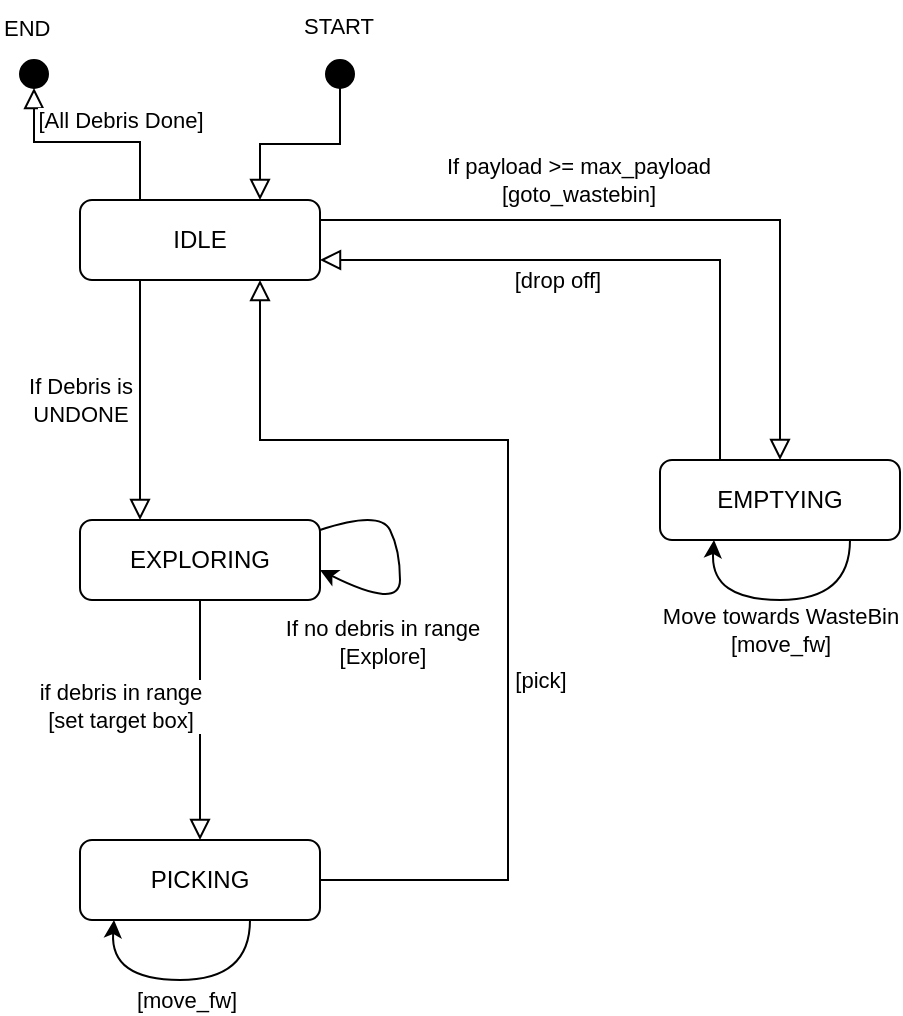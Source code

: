 <mxfile version="22.1.2" type="device">
  <diagram id="C5RBs43oDa-KdzZeNtuy" name="Page-1">
    <mxGraphModel dx="1465" dy="779" grid="1" gridSize="10" guides="1" tooltips="1" connect="1" arrows="1" fold="1" page="1" pageScale="1" pageWidth="827" pageHeight="1169" math="0" shadow="0">
      <root>
        <mxCell id="WIyWlLk6GJQsqaUBKTNV-0" />
        <mxCell id="WIyWlLk6GJQsqaUBKTNV-1" parent="WIyWlLk6GJQsqaUBKTNV-0" />
        <mxCell id="WIyWlLk6GJQsqaUBKTNV-2" value="" style="rounded=0;html=1;jettySize=auto;orthogonalLoop=1;fontSize=11;endArrow=block;endFill=0;endSize=8;strokeWidth=1;shadow=0;labelBackgroundColor=none;edgeStyle=orthogonalEdgeStyle;entryX=0.25;entryY=0;entryDx=0;entryDy=0;exitX=0.25;exitY=1;exitDx=0;exitDy=0;" parent="WIyWlLk6GJQsqaUBKTNV-1" source="WIyWlLk6GJQsqaUBKTNV-3" target="U9-B9P4qysD5KpSoakOl-0" edge="1">
          <mxGeometry relative="1" as="geometry">
            <mxPoint x="380" y="210" as="targetPoint" />
          </mxGeometry>
        </mxCell>
        <mxCell id="U9-B9P4qysD5KpSoakOl-22" value="If Debris is&lt;br&gt;UNDONE" style="edgeLabel;html=1;align=center;verticalAlign=middle;resizable=0;points=[];" parent="WIyWlLk6GJQsqaUBKTNV-2" vertex="1" connectable="0">
          <mxGeometry x="-0.232" y="-2" relative="1" as="geometry">
            <mxPoint x="-28" y="14" as="offset" />
          </mxGeometry>
        </mxCell>
        <mxCell id="WIyWlLk6GJQsqaUBKTNV-3" value="IDLE" style="rounded=1;whiteSpace=wrap;html=1;fontSize=12;glass=0;strokeWidth=1;shadow=0;" parent="WIyWlLk6GJQsqaUBKTNV-1" vertex="1">
          <mxGeometry x="320" y="130" width="120" height="40" as="geometry" />
        </mxCell>
        <mxCell id="WIyWlLk6GJQsqaUBKTNV-7" value="EMPTYING" style="rounded=1;whiteSpace=wrap;html=1;fontSize=12;glass=0;strokeWidth=1;shadow=0;" parent="WIyWlLk6GJQsqaUBKTNV-1" vertex="1">
          <mxGeometry x="610" y="260" width="120" height="40" as="geometry" />
        </mxCell>
        <mxCell id="WIyWlLk6GJQsqaUBKTNV-12" value="PICKING" style="rounded=1;whiteSpace=wrap;html=1;fontSize=12;glass=0;strokeWidth=1;shadow=0;" parent="WIyWlLk6GJQsqaUBKTNV-1" vertex="1">
          <mxGeometry x="320" y="450" width="120" height="40" as="geometry" />
        </mxCell>
        <mxCell id="wmYsLaeAZLfZt8CQI-y1-0" value="" style="ellipse;whiteSpace=wrap;html=1;aspect=fixed;fillColor=#000000;" parent="WIyWlLk6GJQsqaUBKTNV-1" vertex="1">
          <mxGeometry x="443" y="60" width="14" height="14" as="geometry" />
        </mxCell>
        <mxCell id="U9-B9P4qysD5KpSoakOl-0" value="EXPLORING" style="rounded=1;whiteSpace=wrap;html=1;fontSize=12;glass=0;strokeWidth=1;shadow=0;" parent="WIyWlLk6GJQsqaUBKTNV-1" vertex="1">
          <mxGeometry x="320" y="290" width="120" height="40" as="geometry" />
        </mxCell>
        <mxCell id="U9-B9P4qysD5KpSoakOl-2" value="" style="rounded=0;html=1;jettySize=auto;orthogonalLoop=1;fontSize=11;endArrow=block;endFill=0;endSize=8;strokeWidth=1;shadow=0;labelBackgroundColor=none;edgeStyle=orthogonalEdgeStyle;entryX=0.75;entryY=0;entryDx=0;entryDy=0;exitX=0.5;exitY=1;exitDx=0;exitDy=0;" parent="WIyWlLk6GJQsqaUBKTNV-1" source="wmYsLaeAZLfZt8CQI-y1-0" target="WIyWlLk6GJQsqaUBKTNV-3" edge="1">
          <mxGeometry relative="1" as="geometry">
            <mxPoint x="440" y="60" as="sourcePoint" />
            <mxPoint x="440" y="120" as="targetPoint" />
          </mxGeometry>
        </mxCell>
        <mxCell id="U9-B9P4qysD5KpSoakOl-3" value="" style="rounded=0;html=1;jettySize=auto;orthogonalLoop=1;fontSize=11;endArrow=block;endFill=0;endSize=8;strokeWidth=1;shadow=0;labelBackgroundColor=none;edgeStyle=orthogonalEdgeStyle;entryX=0.5;entryY=0;entryDx=0;entryDy=0;exitX=0.5;exitY=1;exitDx=0;exitDy=0;" parent="WIyWlLk6GJQsqaUBKTNV-1" source="U9-B9P4qysD5KpSoakOl-0" target="WIyWlLk6GJQsqaUBKTNV-12" edge="1">
          <mxGeometry relative="1" as="geometry">
            <mxPoint x="460" y="300" as="sourcePoint" />
            <mxPoint x="460" y="390" as="targetPoint" />
          </mxGeometry>
        </mxCell>
        <mxCell id="U9-B9P4qysD5KpSoakOl-24" value="if debris in range&lt;br&gt;[set target box]" style="edgeLabel;html=1;align=center;verticalAlign=middle;resizable=0;points=[];" parent="U9-B9P4qysD5KpSoakOl-3" vertex="1" connectable="0">
          <mxGeometry x="-0.115" y="-4" relative="1" as="geometry">
            <mxPoint x="-36" as="offset" />
          </mxGeometry>
        </mxCell>
        <mxCell id="U9-B9P4qysD5KpSoakOl-4" value="" style="rounded=0;html=1;jettySize=auto;orthogonalLoop=1;fontSize=11;endArrow=block;endFill=0;endSize=8;strokeWidth=1;shadow=0;labelBackgroundColor=none;edgeStyle=orthogonalEdgeStyle;entryX=0.5;entryY=0;entryDx=0;entryDy=0;exitX=1;exitY=0.25;exitDx=0;exitDy=0;" parent="WIyWlLk6GJQsqaUBKTNV-1" source="WIyWlLk6GJQsqaUBKTNV-3" target="WIyWlLk6GJQsqaUBKTNV-7" edge="1">
          <mxGeometry relative="1" as="geometry">
            <mxPoint x="620" y="140" as="sourcePoint" />
            <mxPoint x="620" y="196" as="targetPoint" />
          </mxGeometry>
        </mxCell>
        <mxCell id="U9-B9P4qysD5KpSoakOl-18" value="If payload &amp;gt;= max_payload&lt;br&gt;[goto_wastebin]" style="edgeLabel;html=1;align=center;verticalAlign=middle;resizable=0;points=[];" parent="U9-B9P4qysD5KpSoakOl-4" vertex="1" connectable="0">
          <mxGeometry x="-0.263" y="2" relative="1" as="geometry">
            <mxPoint y="-18" as="offset" />
          </mxGeometry>
        </mxCell>
        <mxCell id="U9-B9P4qysD5KpSoakOl-8" value="" style="rounded=0;html=1;jettySize=auto;orthogonalLoop=1;fontSize=11;endArrow=block;endFill=0;endSize=8;strokeWidth=1;shadow=0;labelBackgroundColor=none;edgeStyle=orthogonalEdgeStyle;entryX=1;entryY=0.75;entryDx=0;entryDy=0;exitX=0.25;exitY=0;exitDx=0;exitDy=0;" parent="WIyWlLk6GJQsqaUBKTNV-1" source="WIyWlLk6GJQsqaUBKTNV-7" target="WIyWlLk6GJQsqaUBKTNV-3" edge="1">
          <mxGeometry relative="1" as="geometry">
            <mxPoint x="590" y="180" as="sourcePoint" />
            <mxPoint x="780" y="300" as="targetPoint" />
          </mxGeometry>
        </mxCell>
        <mxCell id="U9-B9P4qysD5KpSoakOl-20" value="[drop off]&amp;nbsp;" style="edgeLabel;html=1;align=center;verticalAlign=middle;resizable=0;points=[];" parent="U9-B9P4qysD5KpSoakOl-8" vertex="1" connectable="0">
          <mxGeometry x="0.26" y="2" relative="1" as="geometry">
            <mxPoint x="9" y="8" as="offset" />
          </mxGeometry>
        </mxCell>
        <mxCell id="U9-B9P4qysD5KpSoakOl-15" value="" style="rounded=0;html=1;jettySize=auto;orthogonalLoop=1;fontSize=11;endArrow=block;endFill=0;endSize=8;strokeWidth=1;shadow=0;labelBackgroundColor=none;edgeStyle=orthogonalEdgeStyle;entryX=0.75;entryY=1;entryDx=0;entryDy=0;exitX=1;exitY=0.5;exitDx=0;exitDy=0;" parent="WIyWlLk6GJQsqaUBKTNV-1" source="WIyWlLk6GJQsqaUBKTNV-12" target="WIyWlLk6GJQsqaUBKTNV-3" edge="1">
          <mxGeometry relative="1" as="geometry">
            <mxPoint x="530" y="350" as="sourcePoint" />
            <mxPoint x="400" y="350" as="targetPoint" />
            <Array as="points">
              <mxPoint x="534" y="470" />
              <mxPoint x="534" y="250" />
              <mxPoint x="410" y="250" />
            </Array>
          </mxGeometry>
        </mxCell>
        <mxCell id="U9-B9P4qysD5KpSoakOl-26" value="[pick]" style="edgeLabel;html=1;align=center;verticalAlign=middle;resizable=0;points=[];" parent="U9-B9P4qysD5KpSoakOl-15" vertex="1" connectable="0">
          <mxGeometry x="-0.441" relative="1" as="geometry">
            <mxPoint x="16" y="-49" as="offset" />
          </mxGeometry>
        </mxCell>
        <mxCell id="U9-B9P4qysD5KpSoakOl-16" value="" style="curved=1;endArrow=classic;html=1;rounded=0;exitX=1;exitY=0.25;exitDx=0;exitDy=0;entryX=1;entryY=0.75;entryDx=0;entryDy=0;" parent="WIyWlLk6GJQsqaUBKTNV-1" edge="1">
          <mxGeometry width="50" height="50" relative="1" as="geometry">
            <mxPoint x="440" y="295" as="sourcePoint" />
            <mxPoint x="440" y="315" as="targetPoint" />
            <Array as="points">
              <mxPoint x="470" y="285" />
              <mxPoint x="480" y="305" />
              <mxPoint x="480" y="335" />
            </Array>
          </mxGeometry>
        </mxCell>
        <mxCell id="U9-B9P4qysD5KpSoakOl-23" value="If no debris in range&lt;br&gt;[Explore]" style="edgeLabel;html=1;align=center;verticalAlign=middle;resizable=0;points=[];" parent="U9-B9P4qysD5KpSoakOl-16" vertex="1" connectable="0">
          <mxGeometry x="-0.434" y="-5" relative="1" as="geometry">
            <mxPoint x="3" y="59" as="offset" />
          </mxGeometry>
        </mxCell>
        <mxCell id="U9-B9P4qysD5KpSoakOl-17" value="" style="curved=1;endArrow=classic;html=1;rounded=0;exitX=0.75;exitY=1;exitDx=0;exitDy=0;entryX=0.185;entryY=0.992;entryDx=0;entryDy=0;entryPerimeter=0;" parent="WIyWlLk6GJQsqaUBKTNV-1" edge="1">
          <mxGeometry width="50" height="50" relative="1" as="geometry">
            <mxPoint x="405" y="490" as="sourcePoint" />
            <mxPoint x="337" y="490" as="targetPoint" />
            <Array as="points">
              <mxPoint x="405" y="520" />
              <mxPoint x="335" y="520" />
            </Array>
          </mxGeometry>
        </mxCell>
        <mxCell id="U9-B9P4qysD5KpSoakOl-25" value="[move_fw]" style="edgeLabel;html=1;align=center;verticalAlign=middle;resizable=0;points=[];" parent="U9-B9P4qysD5KpSoakOl-17" vertex="1" connectable="0">
          <mxGeometry x="-0.169" y="-2" relative="1" as="geometry">
            <mxPoint x="-8" y="12" as="offset" />
          </mxGeometry>
        </mxCell>
        <mxCell id="U9-B9P4qysD5KpSoakOl-19" value="" style="curved=1;endArrow=classic;html=1;rounded=0;exitX=0.75;exitY=1;exitDx=0;exitDy=0;entryX=0.185;entryY=0.992;entryDx=0;entryDy=0;entryPerimeter=0;" parent="WIyWlLk6GJQsqaUBKTNV-1" edge="1">
          <mxGeometry width="50" height="50" relative="1" as="geometry">
            <mxPoint x="705" y="300" as="sourcePoint" />
            <mxPoint x="637" y="300" as="targetPoint" />
            <Array as="points">
              <mxPoint x="705" y="330" />
              <mxPoint x="635" y="330" />
            </Array>
          </mxGeometry>
        </mxCell>
        <mxCell id="U9-B9P4qysD5KpSoakOl-21" value="Move towards WasteBin&lt;br&gt;[move_fw]" style="edgeLabel;html=1;align=center;verticalAlign=middle;resizable=0;points=[];" parent="U9-B9P4qysD5KpSoakOl-19" vertex="1" connectable="0">
          <mxGeometry x="0.11" y="-2" relative="1" as="geometry">
            <mxPoint x="7" y="17" as="offset" />
          </mxGeometry>
        </mxCell>
        <mxCell id="U9-B9P4qysD5KpSoakOl-32" value="START" style="edgeLabel;html=1;align=center;verticalAlign=middle;resizable=0;points=[];" parent="WIyWlLk6GJQsqaUBKTNV-1" vertex="1" connectable="0">
          <mxGeometry x="450" y="40" as="geometry">
            <mxPoint x="-1" y="3" as="offset" />
          </mxGeometry>
        </mxCell>
        <mxCell id="U9-B9P4qysD5KpSoakOl-33" value="" style="ellipse;whiteSpace=wrap;html=1;aspect=fixed;fillColor=#000000;" parent="WIyWlLk6GJQsqaUBKTNV-1" vertex="1">
          <mxGeometry x="290" y="60" width="14" height="14" as="geometry" />
        </mxCell>
        <mxCell id="U9-B9P4qysD5KpSoakOl-34" value="" style="rounded=0;html=1;jettySize=auto;orthogonalLoop=1;fontSize=11;endArrow=block;endFill=0;endSize=8;strokeWidth=1;shadow=0;labelBackgroundColor=none;edgeStyle=orthogonalEdgeStyle;exitX=0.25;exitY=0;exitDx=0;exitDy=0;entryX=0.5;entryY=1;entryDx=0;entryDy=0;" parent="WIyWlLk6GJQsqaUBKTNV-1" source="WIyWlLk6GJQsqaUBKTNV-3" target="U9-B9P4qysD5KpSoakOl-33" edge="1">
          <mxGeometry relative="1" as="geometry">
            <mxPoint x="260" y="430" as="sourcePoint" />
            <mxPoint x="290" y="70" as="targetPoint" />
            <Array as="points">
              <mxPoint x="350" y="101" />
              <mxPoint x="297" y="101" />
            </Array>
          </mxGeometry>
        </mxCell>
        <mxCell id="U9-B9P4qysD5KpSoakOl-42" value="[All Debris Done]" style="edgeLabel;html=1;align=center;verticalAlign=middle;resizable=0;points=[];" parent="U9-B9P4qysD5KpSoakOl-34" vertex="1" connectable="0">
          <mxGeometry x="0.139" y="1" relative="1" as="geometry">
            <mxPoint x="23" y="-12" as="offset" />
          </mxGeometry>
        </mxCell>
        <mxCell id="U9-B9P4qysD5KpSoakOl-40" value="&lt;div style=&quot;text-align: center;&quot;&gt;&lt;span style=&quot;font-size: 11px; background-color: rgb(255, 255, 255);&quot;&gt;END&lt;/span&gt;&lt;/div&gt;" style="text;whiteSpace=wrap;html=1;" parent="WIyWlLk6GJQsqaUBKTNV-1" vertex="1">
          <mxGeometry x="280" y="30" width="40" height="20" as="geometry" />
        </mxCell>
      </root>
    </mxGraphModel>
  </diagram>
</mxfile>
